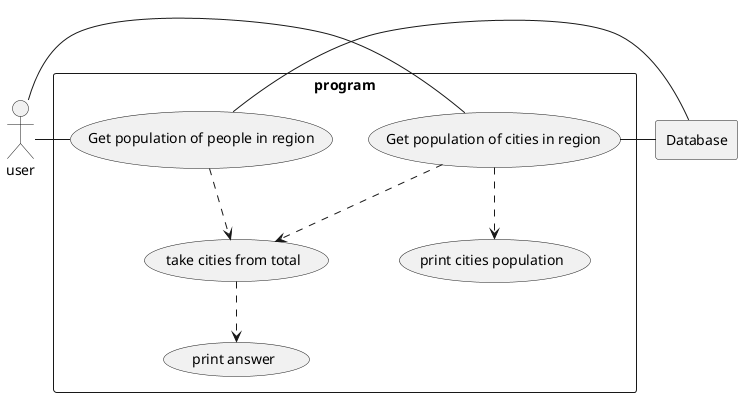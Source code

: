 @startuml

actor user as "user"

rectangle Database

rectangle "program" {
    usecase UC4 as "Get population of cities in region"
    usecase UC5 as "Get population of people in region"
    usecase UCa as "take cities from total"
    usecase UCb as "print answer"
    usecase UCc as "print cities population"

    user - UC4
    user - UC5
    UC4 ..> UCa
    UC5 ..> UCa
    UCa ..> UCb
    UC4 ..> UCc
    UC4 - Database
    UC5 - Database
}

@enduml